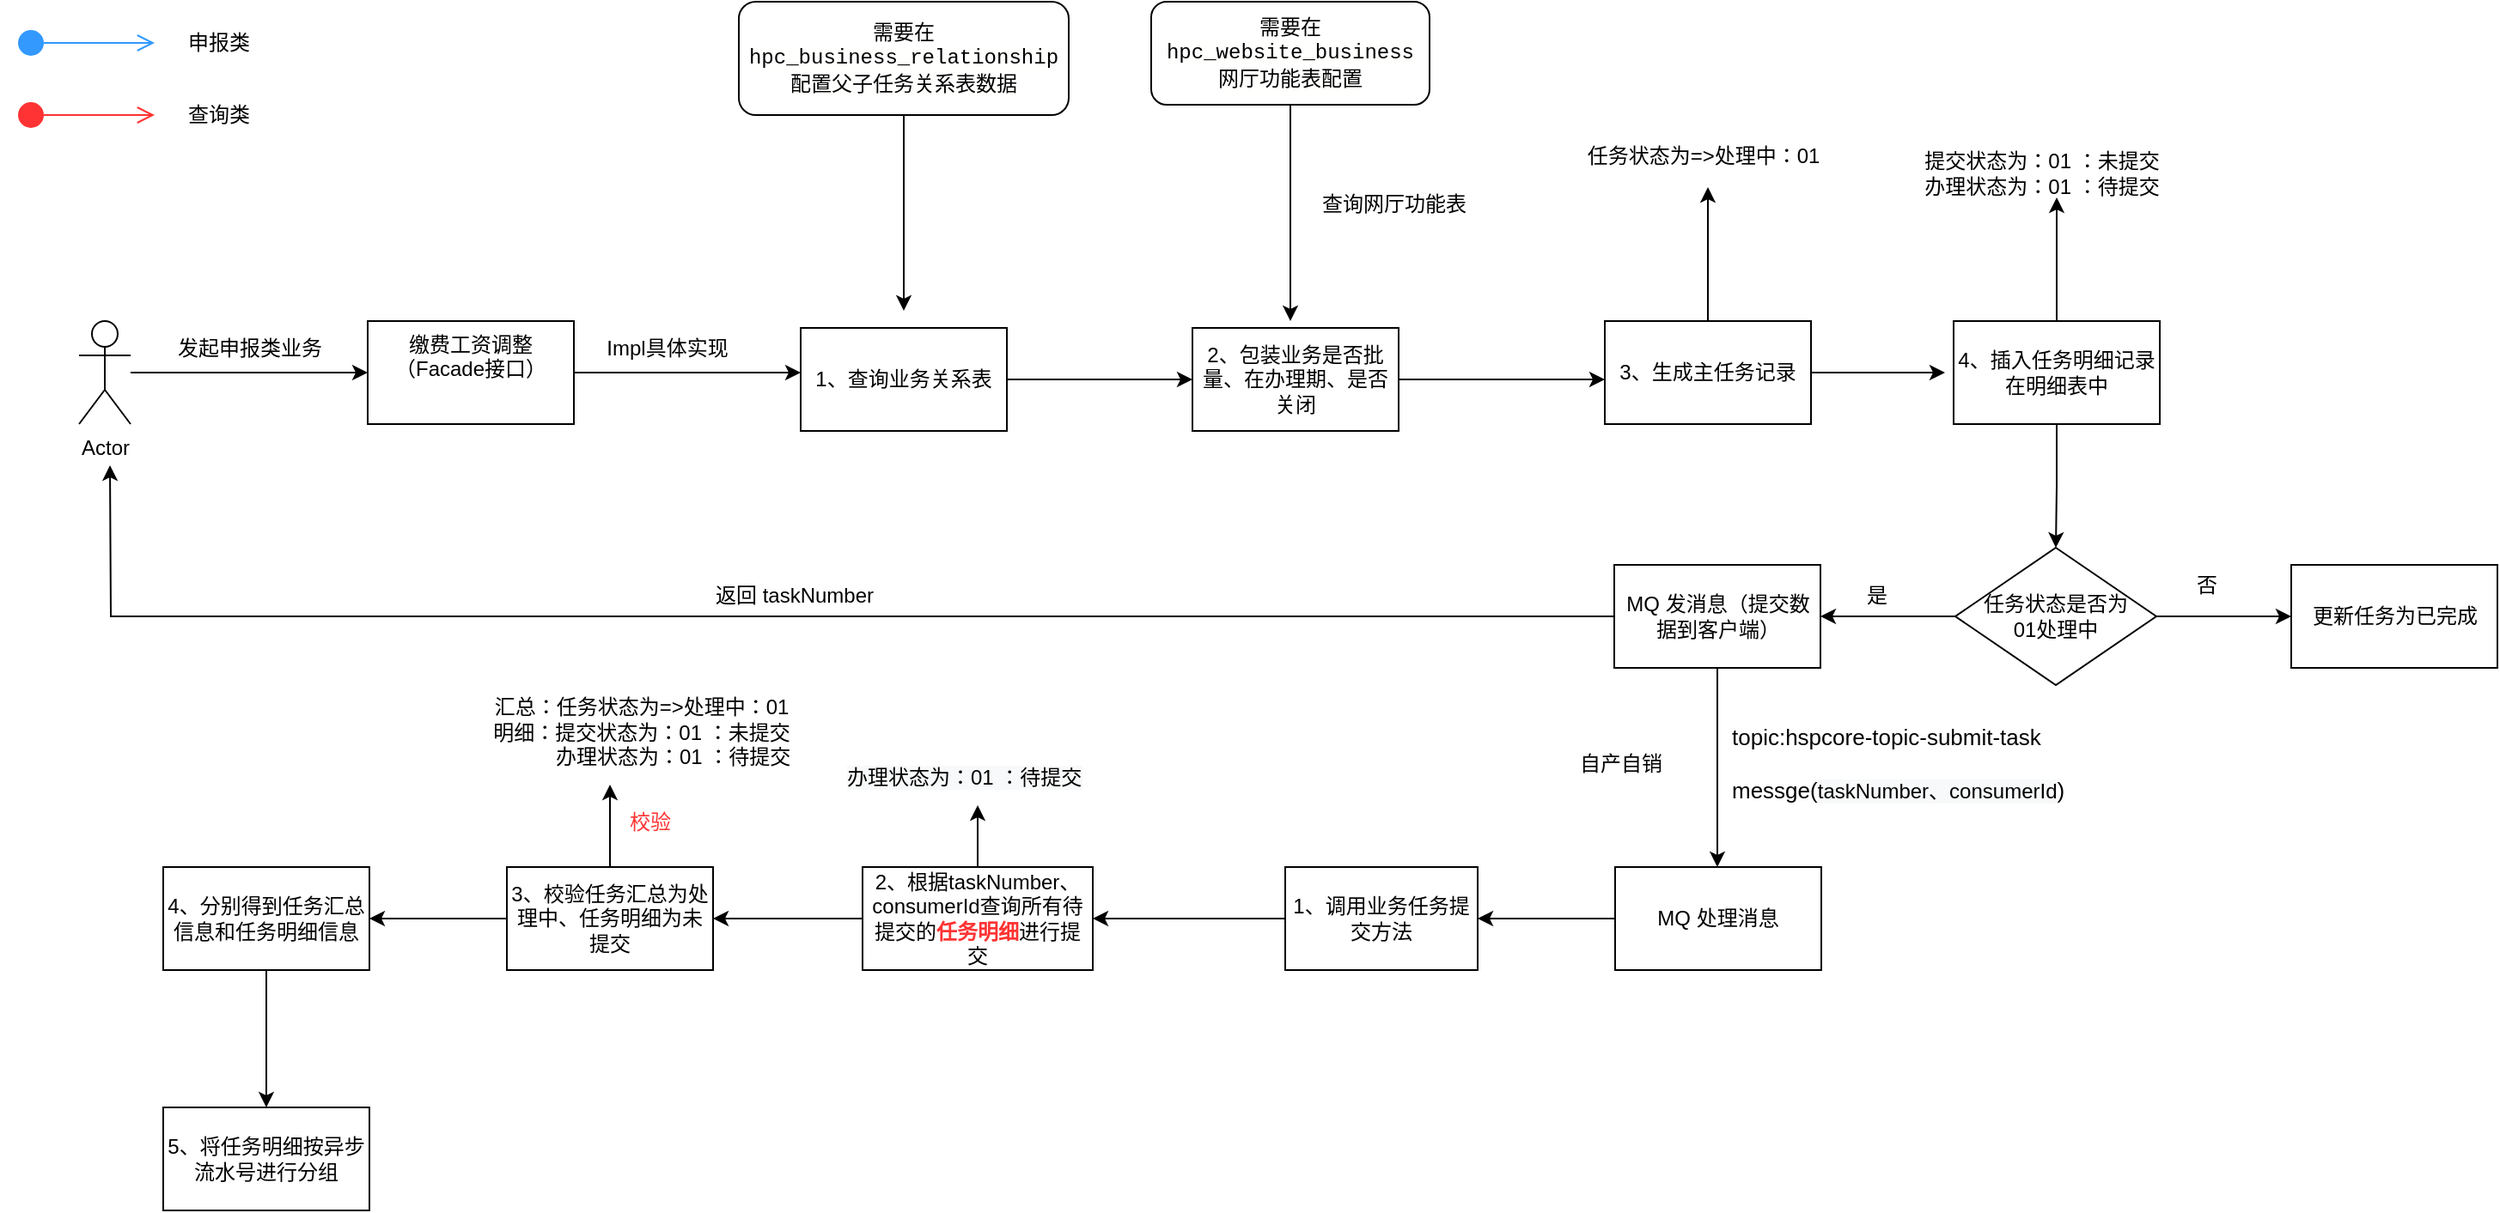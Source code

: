 <mxfile version="18.0.7" type="github">
  <diagram id="KAGCioQWqWzpXH6GW-4u" name="第 1 页">
    <mxGraphModel dx="1886" dy="850" grid="1" gridSize="6" guides="1" tooltips="1" connect="1" arrows="1" fold="1" page="1" pageScale="1" pageWidth="827" pageHeight="1169" math="0" shadow="0">
      <root>
        <mxCell id="0" />
        <mxCell id="1" parent="0" />
        <mxCell id="dWjZnnxNej27H9L7fvb9-4" value="" style="html=1;verticalAlign=bottom;startArrow=circle;startFill=1;endArrow=open;startSize=6;endSize=8;rounded=0;strokeColor=#3399FF;" parent="1" edge="1">
          <mxGeometry width="80" relative="1" as="geometry">
            <mxPoint x="54" y="66" as="sourcePoint" />
            <mxPoint x="134" y="66" as="targetPoint" />
          </mxGeometry>
        </mxCell>
        <mxCell id="dWjZnnxNej27H9L7fvb9-5" value="申报类" style="text;html=1;align=center;verticalAlign=middle;resizable=0;points=[];autosize=1;strokeColor=none;fillColor=none;" parent="1" vertex="1">
          <mxGeometry x="144" y="54" width="54" height="24" as="geometry" />
        </mxCell>
        <mxCell id="dWjZnnxNej27H9L7fvb9-6" value="" style="html=1;verticalAlign=bottom;startArrow=circle;startFill=1;endArrow=open;startSize=6;endSize=8;rounded=0;strokeColor=#FF3333;" parent="1" edge="1">
          <mxGeometry width="80" relative="1" as="geometry">
            <mxPoint x="54" y="108" as="sourcePoint" />
            <mxPoint x="134" y="108" as="targetPoint" />
          </mxGeometry>
        </mxCell>
        <mxCell id="dWjZnnxNej27H9L7fvb9-7" value="查询类" style="text;html=1;align=center;verticalAlign=middle;resizable=0;points=[];autosize=1;strokeColor=none;fillColor=none;" parent="1" vertex="1">
          <mxGeometry x="144" y="96" width="54" height="24" as="geometry" />
        </mxCell>
        <mxCell id="dWjZnnxNej27H9L7fvb9-10" value="" style="edgeStyle=orthogonalEdgeStyle;rounded=0;orthogonalLoop=1;jettySize=auto;html=1;strokeColor=#000000;" parent="1" source="dWjZnnxNej27H9L7fvb9-8" target="dWjZnnxNej27H9L7fvb9-9" edge="1">
          <mxGeometry relative="1" as="geometry" />
        </mxCell>
        <mxCell id="dWjZnnxNej27H9L7fvb9-8" value="Actor" style="shape=umlActor;verticalLabelPosition=bottom;verticalAlign=top;html=1;" parent="1" vertex="1">
          <mxGeometry x="90" y="228" width="30" height="60" as="geometry" />
        </mxCell>
        <mxCell id="dWjZnnxNej27H9L7fvb9-13" value="" style="edgeStyle=orthogonalEdgeStyle;rounded=0;orthogonalLoop=1;jettySize=auto;html=1;strokeColor=#000000;" parent="1" source="dWjZnnxNej27H9L7fvb9-9" edge="1">
          <mxGeometry relative="1" as="geometry">
            <mxPoint x="510" y="258" as="targetPoint" />
          </mxGeometry>
        </mxCell>
        <mxCell id="dWjZnnxNej27H9L7fvb9-9" value="缴费工资调整（Facade接口）" style="whiteSpace=wrap;html=1;verticalAlign=top;" parent="1" vertex="1">
          <mxGeometry x="258" y="228" width="120" height="60" as="geometry" />
        </mxCell>
        <mxCell id="dWjZnnxNej27H9L7fvb9-11" value="发起申报类业务" style="text;html=1;align=center;verticalAlign=middle;resizable=0;points=[];autosize=1;strokeColor=none;fillColor=none;" parent="1" vertex="1">
          <mxGeometry x="138" y="232" width="102" height="24" as="geometry" />
        </mxCell>
        <mxCell id="dWjZnnxNej27H9L7fvb9-14" value="Impl&lt;span style=&quot;&quot;&gt;具体实现&lt;/span&gt;" style="text;html=1;align=center;verticalAlign=middle;resizable=0;points=[];autosize=1;strokeColor=none;fillColor=none;" parent="1" vertex="1">
          <mxGeometry x="390" y="232" width="84" height="24" as="geometry" />
        </mxCell>
        <mxCell id="dWjZnnxNej27H9L7fvb9-19" value="" style="edgeStyle=orthogonalEdgeStyle;rounded=0;orthogonalLoop=1;jettySize=auto;html=1;strokeColor=#000000;" parent="1" source="dWjZnnxNej27H9L7fvb9-15" target="dWjZnnxNej27H9L7fvb9-18" edge="1">
          <mxGeometry relative="1" as="geometry" />
        </mxCell>
        <mxCell id="dWjZnnxNej27H9L7fvb9-15" value="1、查询业务关系表" style="rounded=0;whiteSpace=wrap;html=1;" parent="1" vertex="1">
          <mxGeometry x="510" y="232" width="120" height="60" as="geometry" />
        </mxCell>
        <mxCell id="dWjZnnxNej27H9L7fvb9-17" style="edgeStyle=orthogonalEdgeStyle;rounded=0;orthogonalLoop=1;jettySize=auto;html=1;strokeColor=#000000;" parent="1" source="dWjZnnxNej27H9L7fvb9-16" edge="1">
          <mxGeometry relative="1" as="geometry">
            <mxPoint x="570" y="222" as="targetPoint" />
          </mxGeometry>
        </mxCell>
        <mxCell id="dWjZnnxNej27H9L7fvb9-16" value="需要在&lt;span style=&quot;background-color: rgb(255, 255, 254); font-family: Menlo, Monaco, &amp;quot;Courier New&amp;quot;, monospace;&quot;&gt;hpc_business_relationship&lt;br&gt;配置父子任务关系表数据&lt;br&gt;&lt;/span&gt;" style="rounded=1;whiteSpace=wrap;html=1;" parent="1" vertex="1">
          <mxGeometry x="474" y="42" width="192" height="66" as="geometry" />
        </mxCell>
        <mxCell id="dWjZnnxNej27H9L7fvb9-24" style="edgeStyle=orthogonalEdgeStyle;rounded=0;orthogonalLoop=1;jettySize=auto;html=1;strokeColor=#000000;" parent="1" source="dWjZnnxNej27H9L7fvb9-18" edge="1">
          <mxGeometry relative="1" as="geometry">
            <mxPoint x="978" y="262" as="targetPoint" />
          </mxGeometry>
        </mxCell>
        <mxCell id="dWjZnnxNej27H9L7fvb9-18" value="2、包装业务是否批量、在办理期、是否关闭" style="whiteSpace=wrap;html=1;rounded=0;" parent="1" vertex="1">
          <mxGeometry x="738" y="232" width="120" height="60" as="geometry" />
        </mxCell>
        <mxCell id="dWjZnnxNej27H9L7fvb9-21" style="edgeStyle=orthogonalEdgeStyle;rounded=0;orthogonalLoop=1;jettySize=auto;html=1;strokeColor=#000000;" parent="1" source="dWjZnnxNej27H9L7fvb9-20" edge="1">
          <mxGeometry relative="1" as="geometry">
            <mxPoint x="795" y="228" as="targetPoint" />
          </mxGeometry>
        </mxCell>
        <mxCell id="dWjZnnxNej27H9L7fvb9-20" value="需要在&lt;span style=&quot;background-color: rgb(255, 255, 254); font-family: Menlo, Monaco, &amp;quot;Courier New&amp;quot;, monospace;&quot;&gt;hpc_website_business&lt;br&gt;网厅功能表配置&lt;br&gt;&lt;/span&gt;" style="rounded=1;whiteSpace=wrap;html=1;" parent="1" vertex="1">
          <mxGeometry x="714" y="42" width="162" height="60" as="geometry" />
        </mxCell>
        <mxCell id="dWjZnnxNej27H9L7fvb9-22" value="查询网厅功能表" style="text;html=1;align=center;verticalAlign=middle;resizable=0;points=[];autosize=1;strokeColor=none;fillColor=none;" parent="1" vertex="1">
          <mxGeometry x="804" y="148" width="102" height="24" as="geometry" />
        </mxCell>
        <mxCell id="dWjZnnxNej27H9L7fvb9-29" style="edgeStyle=orthogonalEdgeStyle;rounded=0;orthogonalLoop=1;jettySize=auto;html=1;strokeColor=#000000;" parent="1" source="dWjZnnxNej27H9L7fvb9-23" edge="1">
          <mxGeometry relative="1" as="geometry">
            <mxPoint x="1241" y="156" as="targetPoint" />
          </mxGeometry>
        </mxCell>
        <mxCell id="dWjZnnxNej27H9L7fvb9-32" value="" style="edgeStyle=orthogonalEdgeStyle;rounded=0;orthogonalLoop=1;jettySize=auto;html=1;strokeColor=#000000;" parent="1" source="dWjZnnxNej27H9L7fvb9-23" target="dWjZnnxNej27H9L7fvb9-31" edge="1">
          <mxGeometry relative="1" as="geometry" />
        </mxCell>
        <mxCell id="dWjZnnxNej27H9L7fvb9-23" value="4、插入任务明细记录在明细表中" style="rounded=0;whiteSpace=wrap;html=1;" parent="1" vertex="1">
          <mxGeometry x="1181" y="228" width="120" height="60" as="geometry" />
        </mxCell>
        <mxCell id="dWjZnnxNej27H9L7fvb9-26" style="edgeStyle=orthogonalEdgeStyle;rounded=0;orthogonalLoop=1;jettySize=auto;html=1;strokeColor=#000000;" parent="1" source="dWjZnnxNej27H9L7fvb9-25" edge="1">
          <mxGeometry relative="1" as="geometry">
            <mxPoint x="1176" y="258" as="targetPoint" />
          </mxGeometry>
        </mxCell>
        <mxCell id="dWjZnnxNej27H9L7fvb9-27" style="edgeStyle=orthogonalEdgeStyle;rounded=0;orthogonalLoop=1;jettySize=auto;html=1;strokeColor=#000000;" parent="1" source="dWjZnnxNej27H9L7fvb9-25" edge="1">
          <mxGeometry relative="1" as="geometry">
            <mxPoint x="1038" y="150" as="targetPoint" />
          </mxGeometry>
        </mxCell>
        <mxCell id="dWjZnnxNej27H9L7fvb9-25" value="3、生成主任务记录" style="rounded=0;whiteSpace=wrap;html=1;" parent="1" vertex="1">
          <mxGeometry x="978" y="228" width="120" height="60" as="geometry" />
        </mxCell>
        <mxCell id="dWjZnnxNej27H9L7fvb9-28" value="任务状态为=&amp;gt;处理中：01" style="text;html=1;align=center;verticalAlign=middle;resizable=0;points=[];autosize=1;strokeColor=none;fillColor=none;" parent="1" vertex="1">
          <mxGeometry x="960" y="120" width="150" height="24" as="geometry" />
        </mxCell>
        <mxCell id="dWjZnnxNej27H9L7fvb9-30" value="提交状态为：01 ：未提交&lt;br&gt;办理状态为：01 ：待提交" style="text;html=1;align=center;verticalAlign=middle;resizable=0;points=[];autosize=1;strokeColor=none;fillColor=none;" parent="1" vertex="1">
          <mxGeometry x="1157" y="124" width="150" height="36" as="geometry" />
        </mxCell>
        <mxCell id="dWjZnnxNej27H9L7fvb9-34" value="" style="edgeStyle=orthogonalEdgeStyle;rounded=0;orthogonalLoop=1;jettySize=auto;html=1;strokeColor=#000000;" parent="1" source="dWjZnnxNej27H9L7fvb9-31" target="dWjZnnxNej27H9L7fvb9-33" edge="1">
          <mxGeometry relative="1" as="geometry" />
        </mxCell>
        <mxCell id="dWjZnnxNej27H9L7fvb9-37" value="" style="edgeStyle=orthogonalEdgeStyle;rounded=0;orthogonalLoop=1;jettySize=auto;html=1;strokeColor=#000000;" parent="1" source="dWjZnnxNej27H9L7fvb9-31" target="dWjZnnxNej27H9L7fvb9-36" edge="1">
          <mxGeometry relative="1" as="geometry" />
        </mxCell>
        <mxCell id="dWjZnnxNej27H9L7fvb9-31" value="任务状态是否为&lt;br&gt;01处理中" style="rhombus;whiteSpace=wrap;html=1;rounded=0;" parent="1" vertex="1">
          <mxGeometry x="1182" y="360" width="117" height="80" as="geometry" />
        </mxCell>
        <mxCell id="dWjZnnxNej27H9L7fvb9-39" style="edgeStyle=orthogonalEdgeStyle;rounded=0;orthogonalLoop=1;jettySize=auto;html=1;strokeColor=#000000;" parent="1" source="dWjZnnxNej27H9L7fvb9-33" edge="1">
          <mxGeometry relative="1" as="geometry">
            <mxPoint x="108" y="312" as="targetPoint" />
          </mxGeometry>
        </mxCell>
        <mxCell id="dWjZnnxNej27H9L7fvb9-43" style="edgeStyle=orthogonalEdgeStyle;rounded=0;orthogonalLoop=1;jettySize=auto;html=1;strokeColor=#000000;" parent="1" source="dWjZnnxNej27H9L7fvb9-33" edge="1">
          <mxGeometry relative="1" as="geometry">
            <mxPoint x="1043.5" y="546" as="targetPoint" />
          </mxGeometry>
        </mxCell>
        <mxCell id="dWjZnnxNej27H9L7fvb9-33" value="MQ 发消息（提交数据到客户端）" style="whiteSpace=wrap;html=1;rounded=0;" parent="1" vertex="1">
          <mxGeometry x="983.5" y="370" width="120" height="60" as="geometry" />
        </mxCell>
        <mxCell id="dWjZnnxNej27H9L7fvb9-35" value="是" style="text;html=1;align=center;verticalAlign=middle;resizable=0;points=[];autosize=1;strokeColor=none;fillColor=none;" parent="1" vertex="1">
          <mxGeometry x="1121" y="376" width="30" height="24" as="geometry" />
        </mxCell>
        <mxCell id="dWjZnnxNej27H9L7fvb9-36" value="更新任务为已完成" style="whiteSpace=wrap;html=1;rounded=0;" parent="1" vertex="1">
          <mxGeometry x="1377.5" y="370" width="120" height="60" as="geometry" />
        </mxCell>
        <mxCell id="dWjZnnxNej27H9L7fvb9-38" value="否" style="text;html=1;align=center;verticalAlign=middle;resizable=0;points=[];autosize=1;strokeColor=none;fillColor=none;" parent="1" vertex="1">
          <mxGeometry x="1313" y="370" width="30" height="24" as="geometry" />
        </mxCell>
        <mxCell id="dWjZnnxNej27H9L7fvb9-40" value="返回 taskNumber" style="text;html=1;align=center;verticalAlign=middle;resizable=0;points=[];autosize=1;strokeColor=none;fillColor=none;" parent="1" vertex="1">
          <mxGeometry x="452" y="376" width="108" height="24" as="geometry" />
        </mxCell>
        <mxCell id="dWjZnnxNej27H9L7fvb9-44" value="&lt;span style=&quot;color: rgb(0, 0, 0); font-family: Helvetica; font-size: 13px; font-style: normal; font-variant-ligatures: normal; font-variant-caps: normal; font-weight: 400; letter-spacing: normal; orphans: 2; text-align: center; text-indent: 0px; text-transform: none; widows: 2; word-spacing: 0px; -webkit-text-stroke-width: 0px; background-color: rgb(255, 255, 255); text-decoration-thickness: initial; text-decoration-style: initial; text-decoration-color: initial; float: none; display: inline !important;&quot;&gt;topic:hspcore-topic-submit-task&lt;br&gt;&lt;br&gt;messge(&lt;span style=&quot;font-size: 12px; background-color: rgb(248, 249, 250);&quot;&gt;taskNumber、consumerId&lt;/span&gt;)&lt;br&gt;&lt;/span&gt;" style="text;whiteSpace=wrap;html=1;" parent="1" vertex="1">
          <mxGeometry x="1050" y="456" width="234" height="60" as="geometry" />
        </mxCell>
        <mxCell id="dWjZnnxNej27H9L7fvb9-47" value="" style="edgeStyle=orthogonalEdgeStyle;rounded=0;orthogonalLoop=1;jettySize=auto;html=1;strokeColor=#000000;" parent="1" source="dWjZnnxNej27H9L7fvb9-45" target="dWjZnnxNej27H9L7fvb9-46" edge="1">
          <mxGeometry relative="1" as="geometry" />
        </mxCell>
        <UserObject label="MQ 处理消息" tooltip="cn.com.servyou.hspscore.msg.businesstask.consumer.BusinessTaskSubmitConsumer#handleSubmitMessage" id="dWjZnnxNej27H9L7fvb9-45">
          <mxCell style="rounded=0;whiteSpace=wrap;html=1;" parent="1" vertex="1">
            <mxGeometry x="984" y="546" width="120" height="60" as="geometry" />
          </mxCell>
        </UserObject>
        <mxCell id="dWjZnnxNej27H9L7fvb9-49" value="" style="edgeStyle=orthogonalEdgeStyle;rounded=0;orthogonalLoop=1;jettySize=auto;html=1;fontColor=#FFFFFF;strokeColor=#000000;" parent="1" source="dWjZnnxNej27H9L7fvb9-46" target="dWjZnnxNej27H9L7fvb9-48" edge="1">
          <mxGeometry relative="1" as="geometry" />
        </mxCell>
        <UserObject label="1、调用业务任务提交方法" tooltip="cn.com.servyou.hspscore.service.handler.submit.BusinessTaskSubmitAsyncService#submit" id="dWjZnnxNej27H9L7fvb9-46">
          <mxCell style="whiteSpace=wrap;html=1;rounded=0;" parent="1" vertex="1">
            <mxGeometry x="792" y="546" width="112" height="60" as="geometry" />
          </mxCell>
        </UserObject>
        <mxCell id="dWjZnnxNej27H9L7fvb9-51" value="" style="edgeStyle=orthogonalEdgeStyle;rounded=0;orthogonalLoop=1;jettySize=auto;html=1;fontColor=#FFFFFF;strokeColor=#000000;" parent="1" source="dWjZnnxNej27H9L7fvb9-48" target="dWjZnnxNej27H9L7fvb9-50" edge="1">
          <mxGeometry relative="1" as="geometry" />
        </mxCell>
        <mxCell id="Zt5XqulkagOn3WWmMyJd-5" style="edgeStyle=orthogonalEdgeStyle;rounded=0;orthogonalLoop=1;jettySize=auto;html=1;" edge="1" parent="1" source="dWjZnnxNej27H9L7fvb9-48">
          <mxGeometry relative="1" as="geometry">
            <mxPoint x="613" y="510" as="targetPoint" />
          </mxGeometry>
        </mxCell>
        <mxCell id="dWjZnnxNej27H9L7fvb9-48" value="2、根据taskNumber、consumerId查询所有待提交的&lt;b&gt;&lt;font color=&quot;#ff3333&quot;&gt;任务明细&lt;/font&gt;&lt;/b&gt;进行提交" style="whiteSpace=wrap;html=1;rounded=0;" parent="1" vertex="1">
          <mxGeometry x="546" y="546" width="134" height="60" as="geometry" />
        </mxCell>
        <mxCell id="dWjZnnxNej27H9L7fvb9-53" value="" style="edgeStyle=orthogonalEdgeStyle;rounded=0;orthogonalLoop=1;jettySize=auto;html=1;fontColor=#FFFFFF;strokeColor=#000000;" parent="1" source="dWjZnnxNej27H9L7fvb9-50" target="dWjZnnxNej27H9L7fvb9-52" edge="1">
          <mxGeometry relative="1" as="geometry" />
        </mxCell>
        <mxCell id="Zt5XqulkagOn3WWmMyJd-6" style="edgeStyle=orthogonalEdgeStyle;rounded=0;orthogonalLoop=1;jettySize=auto;html=1;fontColor=#FF3333;" edge="1" parent="1" source="dWjZnnxNej27H9L7fvb9-50">
          <mxGeometry relative="1" as="geometry">
            <mxPoint x="399" y="498" as="targetPoint" />
          </mxGeometry>
        </mxCell>
        <UserObject label="3、校验任务汇总为处理中、任务明细为未提交" tooltip="cn.com.servyou.hspscore.service.handler.submit.BusinessTaskSubmitAsyncService#checkBusinessTask" id="dWjZnnxNej27H9L7fvb9-50">
          <mxCell style="whiteSpace=wrap;html=1;rounded=0;" parent="1" vertex="1">
            <mxGeometry x="339" y="546" width="120" height="60" as="geometry" />
          </mxCell>
        </UserObject>
        <mxCell id="dWjZnnxNej27H9L7fvb9-55" value="" style="edgeStyle=orthogonalEdgeStyle;rounded=0;orthogonalLoop=1;jettySize=auto;html=1;fontColor=#FFFFFF;strokeColor=#000000;" parent="1" source="dWjZnnxNej27H9L7fvb9-52" target="dWjZnnxNej27H9L7fvb9-54" edge="1">
          <mxGeometry relative="1" as="geometry" />
        </mxCell>
        <mxCell id="dWjZnnxNej27H9L7fvb9-52" value="4、分别得到任务汇总信息和任务明细信息" style="whiteSpace=wrap;html=1;rounded=0;" parent="1" vertex="1">
          <mxGeometry x="139" y="546" width="120" height="60" as="geometry" />
        </mxCell>
        <mxCell id="dWjZnnxNej27H9L7fvb9-54" value="5、将任务明细按异步流水号进行分组" style="whiteSpace=wrap;html=1;rounded=0;" parent="1" vertex="1">
          <mxGeometry x="139" y="686" width="120" height="60" as="geometry" />
        </mxCell>
        <mxCell id="Zt5XqulkagOn3WWmMyJd-1" value="自产自销" style="text;html=1;align=center;verticalAlign=middle;resizable=0;points=[];autosize=1;strokeColor=none;fillColor=none;" vertex="1" parent="1">
          <mxGeometry x="954" y="474" width="66" height="24" as="geometry" />
        </mxCell>
        <mxCell id="Zt5XqulkagOn3WWmMyJd-4" value="&lt;meta charset=&quot;utf-8&quot;&gt;&lt;span style=&quot;color: rgb(0, 0, 0); font-family: Helvetica; font-size: 12px; font-style: normal; font-variant-ligatures: normal; font-variant-caps: normal; font-weight: 400; letter-spacing: normal; orphans: 2; text-align: center; text-indent: 0px; text-transform: none; widows: 2; word-spacing: 0px; -webkit-text-stroke-width: 0px; background-color: rgb(248, 249, 250); text-decoration-thickness: initial; text-decoration-style: initial; text-decoration-color: initial; float: none; display: inline !important;&quot;&gt;办理状态为：01 ：待提交&lt;/span&gt;" style="text;whiteSpace=wrap;html=1;" vertex="1" parent="1">
          <mxGeometry x="535" y="480" width="156" height="30" as="geometry" />
        </mxCell>
        <mxCell id="Zt5XqulkagOn3WWmMyJd-8" value="&lt;br&gt;&lt;br&gt;汇总：任务状态为=&amp;gt;处理中：01&lt;br&gt;明细：提交状态为：01 ：未提交&lt;br&gt;&amp;nbsp; &amp;nbsp; &amp;nbsp; &amp;nbsp; &amp;nbsp; &amp;nbsp;办理状态为：01 ：待提交" style="text;html=1;align=center;verticalAlign=middle;resizable=0;points=[];autosize=1;strokeColor=none;fillColor=none;" vertex="1" parent="1">
          <mxGeometry x="324" y="414" width="186" height="78" as="geometry" />
        </mxCell>
        <mxCell id="Zt5XqulkagOn3WWmMyJd-9" value="校验" style="text;html=1;align=center;verticalAlign=middle;resizable=0;points=[];autosize=1;strokeColor=none;fillColor=none;fontColor=#FF3333;" vertex="1" parent="1">
          <mxGeometry x="401" y="508" width="42" height="24" as="geometry" />
        </mxCell>
      </root>
    </mxGraphModel>
  </diagram>
</mxfile>
